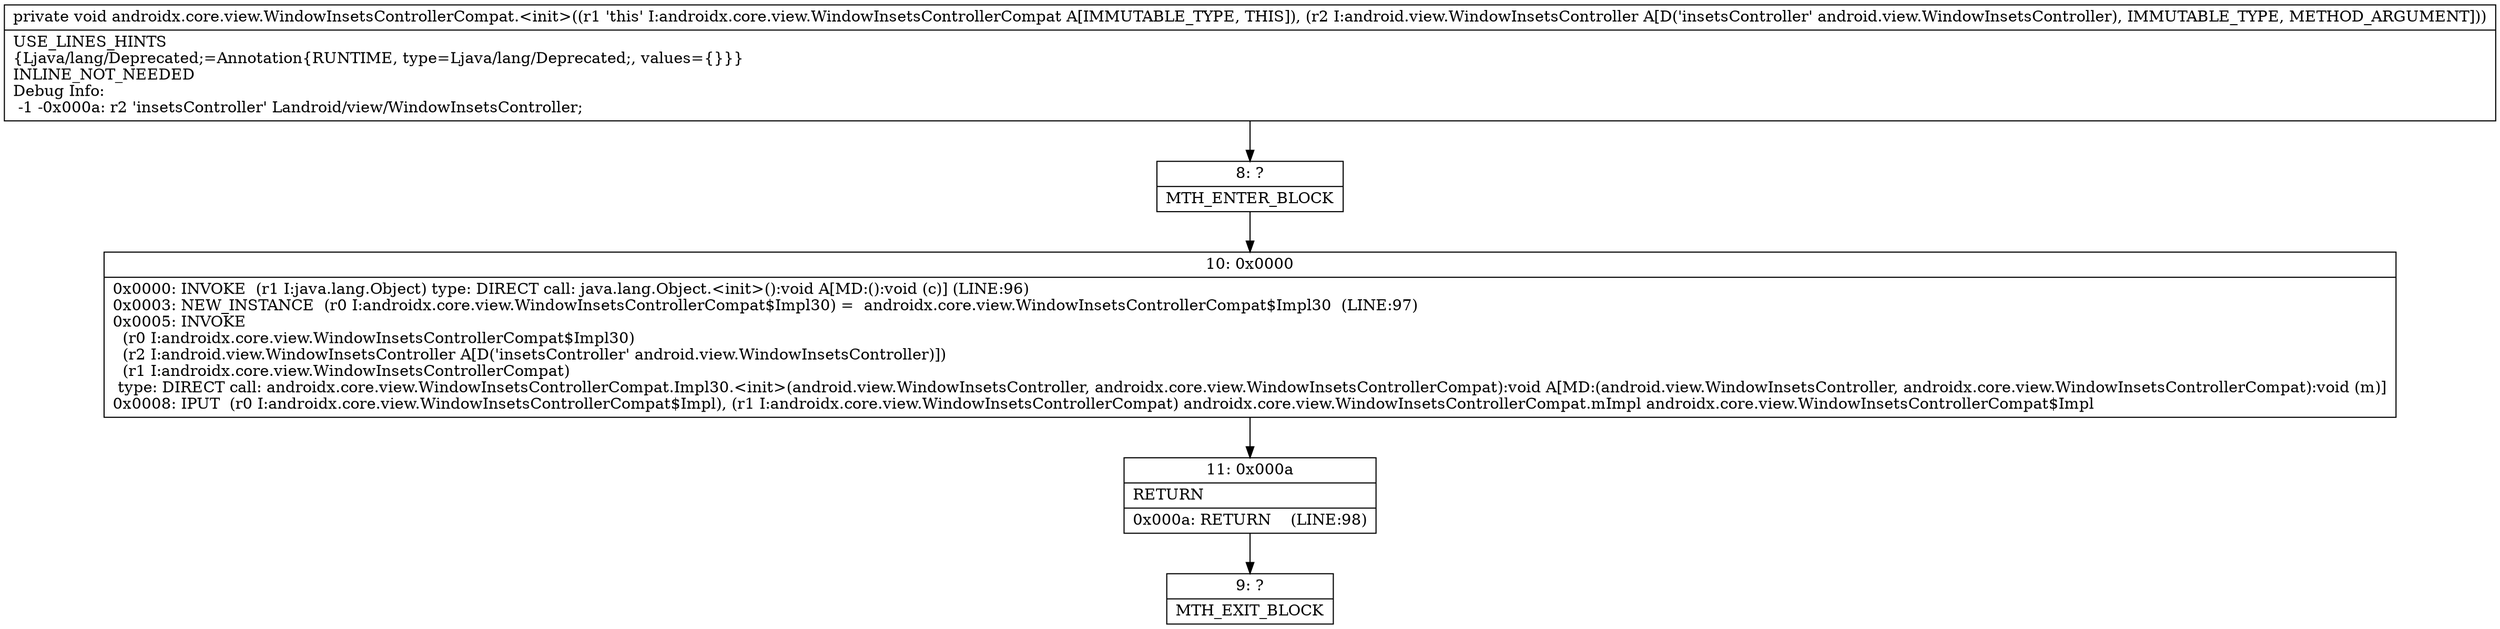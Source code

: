 digraph "CFG forandroidx.core.view.WindowInsetsControllerCompat.\<init\>(Landroid\/view\/WindowInsetsController;)V" {
Node_8 [shape=record,label="{8\:\ ?|MTH_ENTER_BLOCK\l}"];
Node_10 [shape=record,label="{10\:\ 0x0000|0x0000: INVOKE  (r1 I:java.lang.Object) type: DIRECT call: java.lang.Object.\<init\>():void A[MD:():void (c)] (LINE:96)\l0x0003: NEW_INSTANCE  (r0 I:androidx.core.view.WindowInsetsControllerCompat$Impl30) =  androidx.core.view.WindowInsetsControllerCompat$Impl30  (LINE:97)\l0x0005: INVOKE  \l  (r0 I:androidx.core.view.WindowInsetsControllerCompat$Impl30)\l  (r2 I:android.view.WindowInsetsController A[D('insetsController' android.view.WindowInsetsController)])\l  (r1 I:androidx.core.view.WindowInsetsControllerCompat)\l type: DIRECT call: androidx.core.view.WindowInsetsControllerCompat.Impl30.\<init\>(android.view.WindowInsetsController, androidx.core.view.WindowInsetsControllerCompat):void A[MD:(android.view.WindowInsetsController, androidx.core.view.WindowInsetsControllerCompat):void (m)]\l0x0008: IPUT  (r0 I:androidx.core.view.WindowInsetsControllerCompat$Impl), (r1 I:androidx.core.view.WindowInsetsControllerCompat) androidx.core.view.WindowInsetsControllerCompat.mImpl androidx.core.view.WindowInsetsControllerCompat$Impl \l}"];
Node_11 [shape=record,label="{11\:\ 0x000a|RETURN\l|0x000a: RETURN    (LINE:98)\l}"];
Node_9 [shape=record,label="{9\:\ ?|MTH_EXIT_BLOCK\l}"];
MethodNode[shape=record,label="{private void androidx.core.view.WindowInsetsControllerCompat.\<init\>((r1 'this' I:androidx.core.view.WindowInsetsControllerCompat A[IMMUTABLE_TYPE, THIS]), (r2 I:android.view.WindowInsetsController A[D('insetsController' android.view.WindowInsetsController), IMMUTABLE_TYPE, METHOD_ARGUMENT]))  | USE_LINES_HINTS\l\{Ljava\/lang\/Deprecated;=Annotation\{RUNTIME, type=Ljava\/lang\/Deprecated;, values=\{\}\}\}\lINLINE_NOT_NEEDED\lDebug Info:\l  \-1 \-0x000a: r2 'insetsController' Landroid\/view\/WindowInsetsController;\l}"];
MethodNode -> Node_8;Node_8 -> Node_10;
Node_10 -> Node_11;
Node_11 -> Node_9;
}

